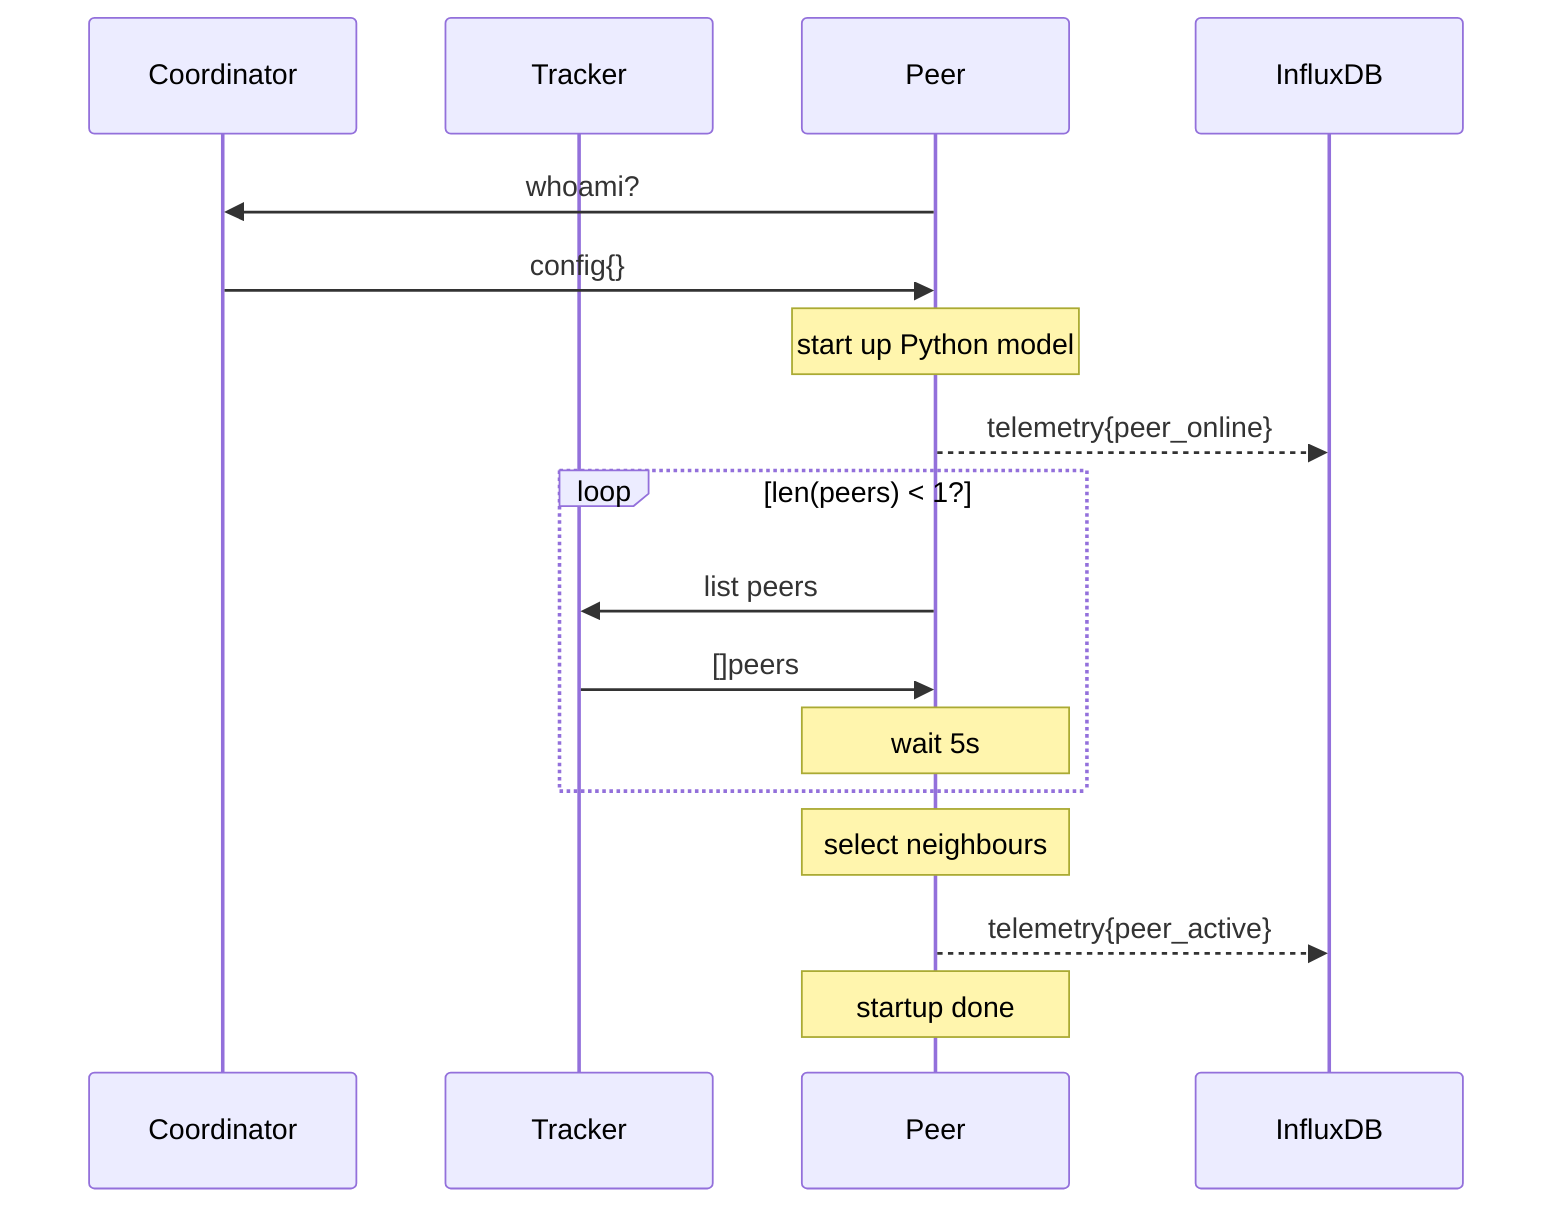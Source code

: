 sequenceDiagram
    participant Coordinator
    participant Tracker
    participant Peer
    participant InfluxDB

    Peer->>Coordinator: whoami?
    Coordinator->>Peer: config{}

    Note over Peer: start up Python model
    Peer-->>InfluxDB: telemetry{peer_online}

    loop len(peers) < 1?
        Peer->>Tracker: list peers
        Tracker->>Peer: []peers
        Note over Peer: wait 5s
    end

    Note over Peer: select neighbours
    Peer-->>InfluxDB: telemetry{peer_active}
    Note over Peer: startup done